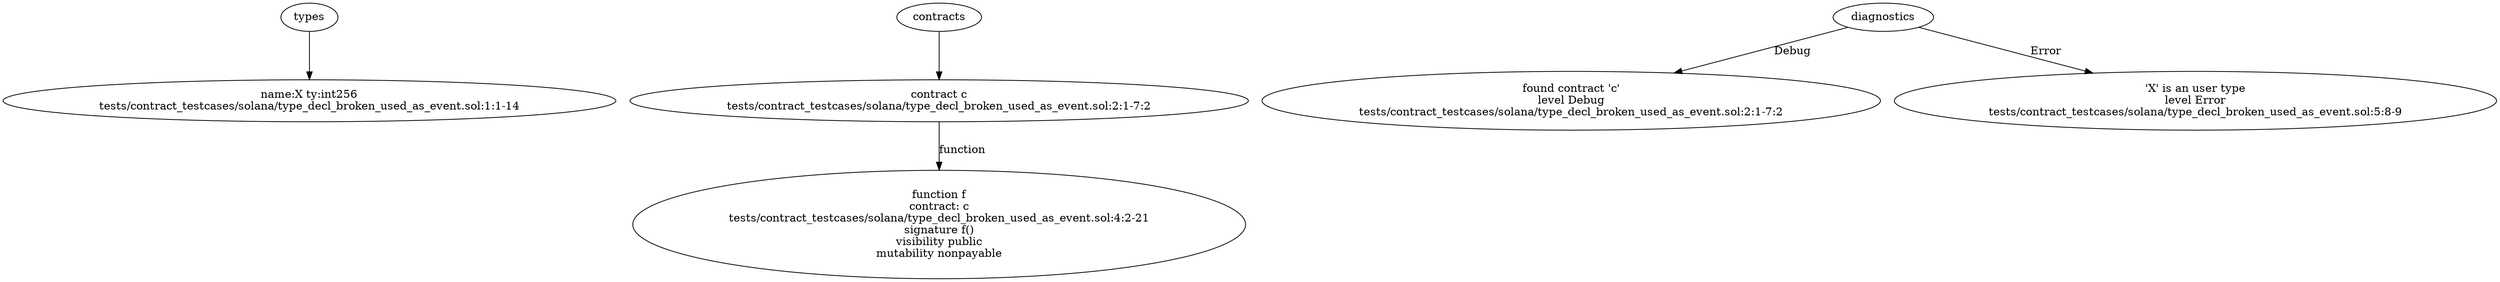 strict digraph "tests/contract_testcases/solana/type_decl_broken_used_as_event.sol" {
	X [label="name:X ty:int256\ntests/contract_testcases/solana/type_decl_broken_used_as_event.sol:1:1-14"]
	contract [label="contract c\ntests/contract_testcases/solana/type_decl_broken_used_as_event.sol:2:1-7:2"]
	f [label="function f\ncontract: c\ntests/contract_testcases/solana/type_decl_broken_used_as_event.sol:4:2-21\nsignature f()\nvisibility public\nmutability nonpayable"]
	diagnostic [label="found contract 'c'\nlevel Debug\ntests/contract_testcases/solana/type_decl_broken_used_as_event.sol:2:1-7:2"]
	diagnostic_8 [label="'X' is an user type\nlevel Error\ntests/contract_testcases/solana/type_decl_broken_used_as_event.sol:5:8-9"]
	types -> X
	contracts -> contract
	contract -> f [label="function"]
	diagnostics -> diagnostic [label="Debug"]
	diagnostics -> diagnostic_8 [label="Error"]
}
